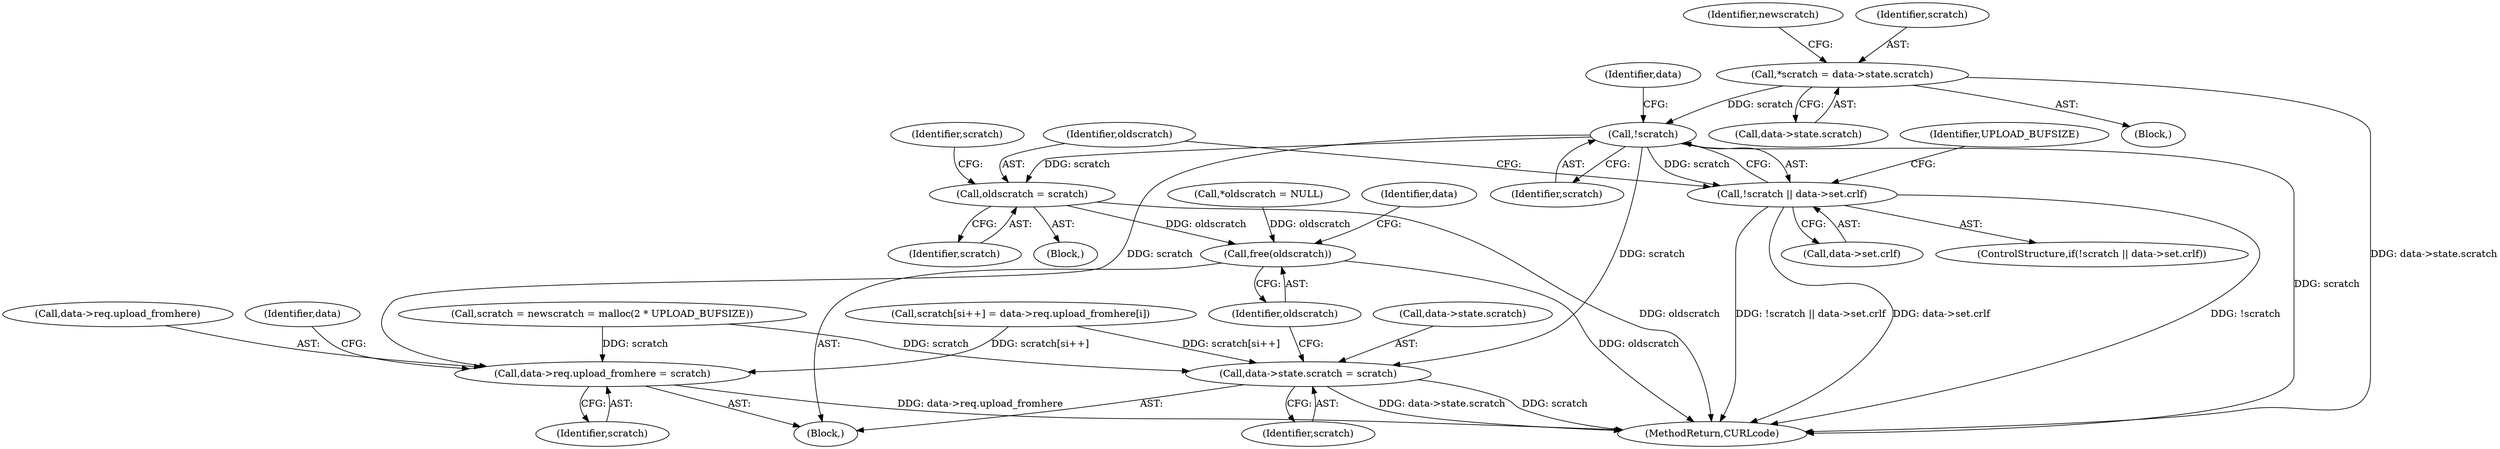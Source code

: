 digraph "0_curl_ba1dbd78e5f1ed67c1b8d37ac89d90e5e330b628@pointer" {
"1000137" [label="(Call,*scratch = data->state.scratch)"];
"1000155" [label="(Call,!scratch)"];
"1000154" [label="(Call,!scratch || data->set.crlf)"];
"1000163" [label="(Call,oldscratch = scratch)"];
"1000403" [label="(Call,free(oldscratch))"];
"1000389" [label="(Call,data->req.upload_fromhere = scratch)"];
"1000396" [label="(Call,data->state.scratch = scratch)"];
"1000146" [label="(Identifier,newscratch)"];
"1000154" [label="(Call,!scratch || data->set.crlf)"];
"1000399" [label="(Identifier,data)"];
"1000139" [label="(Call,data->state.scratch)"];
"1000138" [label="(Identifier,scratch)"];
"1000155" [label="(Call,!scratch)"];
"1000156" [label="(Identifier,scratch)"];
"1000137" [label="(Call,*scratch = data->state.scratch)"];
"1000119" [label="(Block,)"];
"1000149" [label="(Call,*oldscratch = NULL)"];
"1000390" [label="(Call,data->req.upload_fromhere)"];
"1000163" [label="(Call,oldscratch = scratch)"];
"1000162" [label="(Block,)"];
"1000157" [label="(Call,data->set.crlf)"];
"1000404" [label="(Identifier,oldscratch)"];
"1000397" [label="(Call,data->state.scratch)"];
"1000166" [label="(Call,scratch = newscratch = malloc(2 * UPLOAD_BUFSIZE))"];
"1000344" [label="(Call,scratch[si++] = data->req.upload_fromhere[i])"];
"1000396" [label="(Call,data->state.scratch = scratch)"];
"1000153" [label="(ControlStructure,if(!scratch || data->set.crlf))"];
"1000167" [label="(Identifier,scratch)"];
"1000389" [label="(Call,data->req.upload_fromhere = scratch)"];
"1000164" [label="(Identifier,oldscratch)"];
"1000403" [label="(Call,free(oldscratch))"];
"1000408" [label="(Identifier,data)"];
"1000395" [label="(Identifier,scratch)"];
"1000388" [label="(Block,)"];
"1000417" [label="(MethodReturn,CURLcode)"];
"1000165" [label="(Identifier,scratch)"];
"1000402" [label="(Identifier,scratch)"];
"1000159" [label="(Identifier,data)"];
"1000185" [label="(Identifier,UPLOAD_BUFSIZE)"];
"1000137" -> "1000119"  [label="AST: "];
"1000137" -> "1000139"  [label="CFG: "];
"1000138" -> "1000137"  [label="AST: "];
"1000139" -> "1000137"  [label="AST: "];
"1000146" -> "1000137"  [label="CFG: "];
"1000137" -> "1000417"  [label="DDG: data->state.scratch"];
"1000137" -> "1000155"  [label="DDG: scratch"];
"1000155" -> "1000154"  [label="AST: "];
"1000155" -> "1000156"  [label="CFG: "];
"1000156" -> "1000155"  [label="AST: "];
"1000159" -> "1000155"  [label="CFG: "];
"1000154" -> "1000155"  [label="CFG: "];
"1000155" -> "1000417"  [label="DDG: scratch"];
"1000155" -> "1000154"  [label="DDG: scratch"];
"1000155" -> "1000163"  [label="DDG: scratch"];
"1000155" -> "1000389"  [label="DDG: scratch"];
"1000155" -> "1000396"  [label="DDG: scratch"];
"1000154" -> "1000153"  [label="AST: "];
"1000154" -> "1000157"  [label="CFG: "];
"1000157" -> "1000154"  [label="AST: "];
"1000164" -> "1000154"  [label="CFG: "];
"1000185" -> "1000154"  [label="CFG: "];
"1000154" -> "1000417"  [label="DDG: !scratch || data->set.crlf"];
"1000154" -> "1000417"  [label="DDG: data->set.crlf"];
"1000154" -> "1000417"  [label="DDG: !scratch"];
"1000163" -> "1000162"  [label="AST: "];
"1000163" -> "1000165"  [label="CFG: "];
"1000164" -> "1000163"  [label="AST: "];
"1000165" -> "1000163"  [label="AST: "];
"1000167" -> "1000163"  [label="CFG: "];
"1000163" -> "1000417"  [label="DDG: oldscratch"];
"1000163" -> "1000403"  [label="DDG: oldscratch"];
"1000403" -> "1000388"  [label="AST: "];
"1000403" -> "1000404"  [label="CFG: "];
"1000404" -> "1000403"  [label="AST: "];
"1000408" -> "1000403"  [label="CFG: "];
"1000403" -> "1000417"  [label="DDG: oldscratch"];
"1000149" -> "1000403"  [label="DDG: oldscratch"];
"1000389" -> "1000388"  [label="AST: "];
"1000389" -> "1000395"  [label="CFG: "];
"1000390" -> "1000389"  [label="AST: "];
"1000395" -> "1000389"  [label="AST: "];
"1000399" -> "1000389"  [label="CFG: "];
"1000389" -> "1000417"  [label="DDG: data->req.upload_fromhere"];
"1000166" -> "1000389"  [label="DDG: scratch"];
"1000344" -> "1000389"  [label="DDG: scratch[si++]"];
"1000396" -> "1000388"  [label="AST: "];
"1000396" -> "1000402"  [label="CFG: "];
"1000397" -> "1000396"  [label="AST: "];
"1000402" -> "1000396"  [label="AST: "];
"1000404" -> "1000396"  [label="CFG: "];
"1000396" -> "1000417"  [label="DDG: data->state.scratch"];
"1000396" -> "1000417"  [label="DDG: scratch"];
"1000344" -> "1000396"  [label="DDG: scratch[si++]"];
"1000166" -> "1000396"  [label="DDG: scratch"];
}
